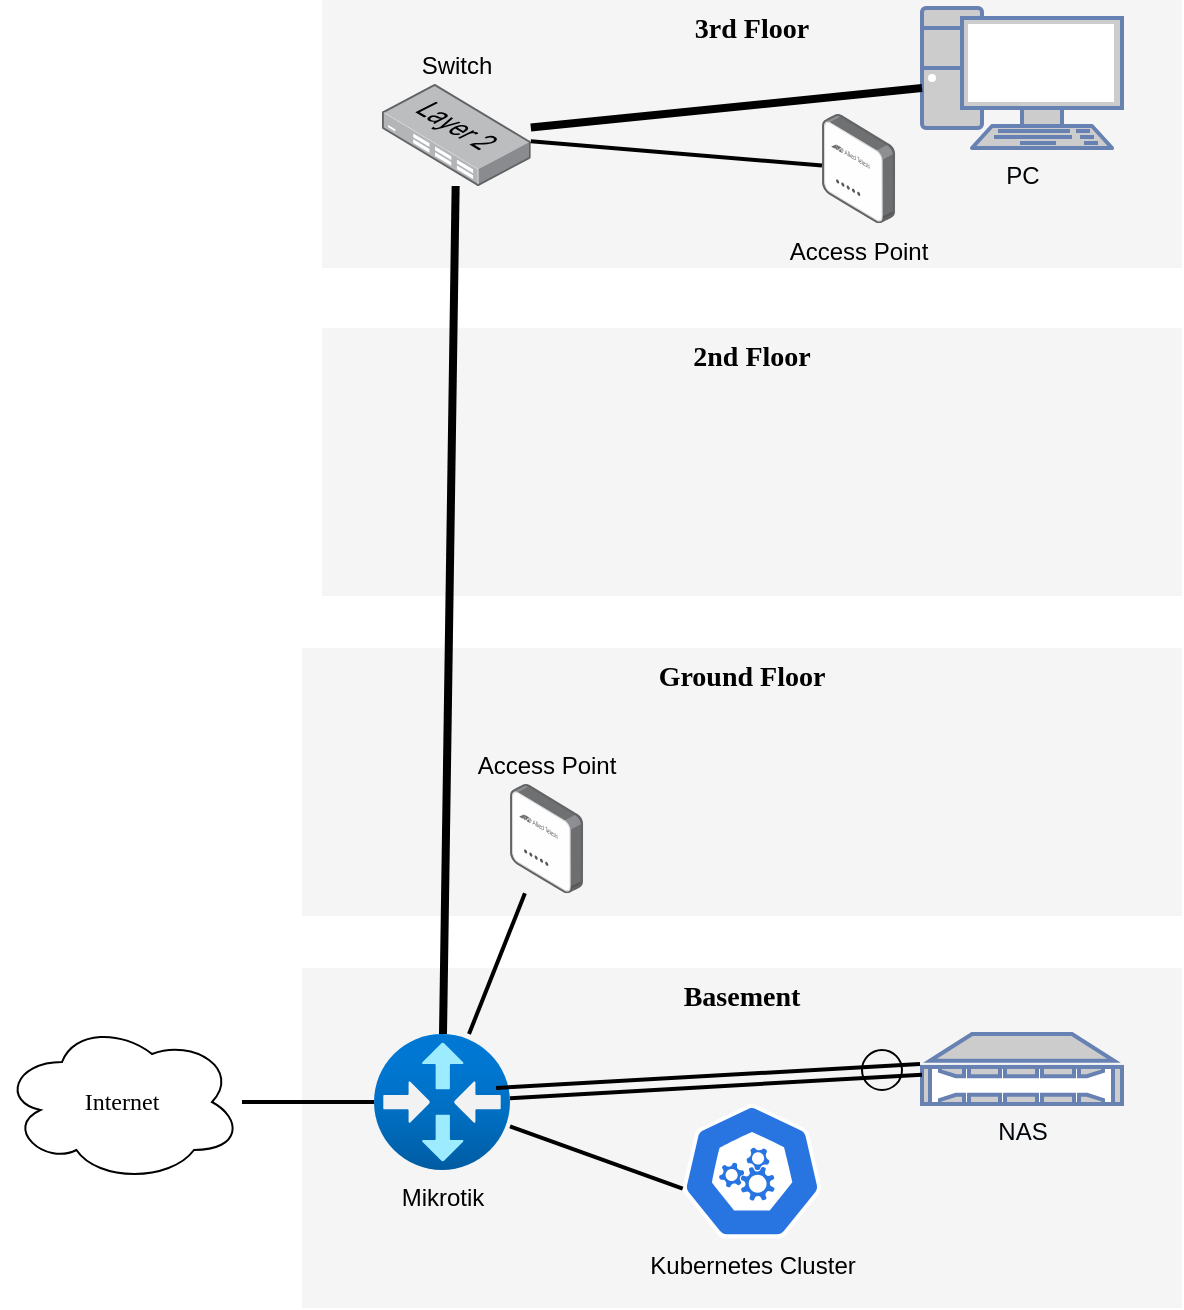 <mxfile version="24.7.16">
  <diagram name="Page-1" id="c37626ed-c26b-45fb-9056-f9ebc6bb27b6">
    <mxGraphModel dx="1413" dy="962" grid="1" gridSize="10" guides="1" tooltips="1" connect="1" arrows="1" fold="1" page="1" pageScale="1" pageWidth="1100" pageHeight="850" background="none" math="0" shadow="0">
      <root>
        <mxCell id="0" />
        <mxCell id="1" parent="0" />
        <mxCell id="Q-Qc9O3scF0apSwV8L8P-4" value="Basement" style="whiteSpace=wrap;html=1;rounded=0;shadow=0;comic=0;strokeWidth=1;fontFamily=Verdana;fontSize=14;fillColor=#f5f5f5;strokeColor=none;verticalAlign=top;fontStyle=1" vertex="1" parent="1">
          <mxGeometry x="340" y="552" width="440" height="170" as="geometry" />
        </mxCell>
        <mxCell id="1c7a67bf8fd3230f-83" value="3rd Floor" style="whiteSpace=wrap;html=1;rounded=0;shadow=0;comic=0;strokeWidth=1;fontFamily=Verdana;fontSize=14;fillColor=#f5f5f5;strokeColor=none;verticalAlign=top;fontStyle=1" parent="1" vertex="1">
          <mxGeometry x="350" y="68" width="430" height="134" as="geometry" />
        </mxCell>
        <mxCell id="1c7a67bf8fd3230f-15" value="Internet" style="ellipse;shape=cloud;whiteSpace=wrap;html=1;rounded=0;shadow=0;comic=0;strokeWidth=1;fontFamily=Verdana;fontSize=12;" parent="1" vertex="1">
          <mxGeometry x="190" y="579" width="120" height="80" as="geometry" />
        </mxCell>
        <mxCell id="1c7a67bf8fd3230f-52" style="edgeStyle=none;html=1;labelBackgroundColor=none;startFill=0;endArrow=none;endFill=0;strokeWidth=2;fontFamily=Verdana;fontSize=12;" parent="1" source="Q-Qc9O3scF0apSwV8L8P-5" target="1c7a67bf8fd3230f-15" edge="1">
          <mxGeometry relative="1" as="geometry">
            <mxPoint x="104.517" y="404" as="sourcePoint" />
          </mxGeometry>
        </mxCell>
        <mxCell id="Q-Qc9O3scF0apSwV8L8P-1" value="2nd Floor" style="whiteSpace=wrap;html=1;rounded=0;shadow=0;comic=0;strokeWidth=1;fontFamily=Verdana;fontSize=14;fillColor=#f5f5f5;strokeColor=none;verticalAlign=top;fontStyle=1" vertex="1" parent="1">
          <mxGeometry x="350" y="232" width="430" height="134" as="geometry" />
        </mxCell>
        <mxCell id="Q-Qc9O3scF0apSwV8L8P-2" value="Ground Floor" style="whiteSpace=wrap;html=1;rounded=0;shadow=0;comic=0;strokeWidth=1;fontFamily=Verdana;fontSize=14;fillColor=#f5f5f5;strokeColor=none;verticalAlign=top;fontStyle=1" vertex="1" parent="1">
          <mxGeometry x="340" y="392" width="440" height="134" as="geometry" />
        </mxCell>
        <mxCell id="Q-Qc9O3scF0apSwV8L8P-5" value="&lt;div&gt;Mikrotik&lt;/div&gt;" style="image;aspect=fixed;html=1;points=[];align=center;fontSize=12;image=img/lib/azure2/networking/Virtual_Router.svg;labelBackgroundColor=none;" vertex="1" parent="1">
          <mxGeometry x="376" y="585" width="68" height="68" as="geometry" />
        </mxCell>
        <mxCell id="Q-Qc9O3scF0apSwV8L8P-8" value="Kubernetes Cluster" style="aspect=fixed;sketch=0;html=1;dashed=0;whitespace=wrap;verticalLabelPosition=bottom;verticalAlign=top;fillColor=#2875E2;strokeColor=#ffffff;points=[[0.005,0.63,0],[0.1,0.2,0],[0.9,0.2,0],[0.5,0,0],[0.995,0.63,0],[0.72,0.99,0],[0.5,1,0],[0.28,0.99,0]];shape=mxgraph.kubernetes.icon2;prIcon=api" vertex="1" parent="1">
          <mxGeometry x="530" y="620" width="70" height="67.2" as="geometry" />
        </mxCell>
        <mxCell id="Q-Qc9O3scF0apSwV8L8P-9" style="edgeStyle=none;html=1;labelBackgroundColor=none;startFill=0;endArrow=none;endFill=0;strokeWidth=2;fontFamily=Verdana;fontSize=12;entryX=0.005;entryY=0.63;entryDx=0;entryDy=0;entryPerimeter=0;" edge="1" parent="1" source="Q-Qc9O3scF0apSwV8L8P-5" target="Q-Qc9O3scF0apSwV8L8P-8">
          <mxGeometry relative="1" as="geometry">
            <mxPoint x="434" y="620" as="sourcePoint" />
            <mxPoint x="320" y="629" as="targetPoint" />
          </mxGeometry>
        </mxCell>
        <mxCell id="Q-Qc9O3scF0apSwV8L8P-11" value="Access Point" style="image;points=[];aspect=fixed;html=1;align=center;shadow=0;dashed=0;image=img/lib/allied_telesis/wireless/Access_Point_Indoor.svg;labelBackgroundColor=none;labelPosition=center;verticalLabelPosition=top;verticalAlign=bottom;" vertex="1" parent="1">
          <mxGeometry x="444" y="460.0" width="36.6" height="54.6" as="geometry" />
        </mxCell>
        <mxCell id="Q-Qc9O3scF0apSwV8L8P-12" style="edgeStyle=none;html=1;labelBackgroundColor=none;startFill=0;endArrow=none;endFill=0;strokeWidth=2;fontFamily=Verdana;fontSize=12;" edge="1" parent="1" source="Q-Qc9O3scF0apSwV8L8P-5" target="Q-Qc9O3scF0apSwV8L8P-11">
          <mxGeometry relative="1" as="geometry">
            <mxPoint x="380" y="629" as="sourcePoint" />
            <mxPoint x="320" y="629" as="targetPoint" />
          </mxGeometry>
        </mxCell>
        <mxCell id="Q-Qc9O3scF0apSwV8L8P-14" value="Switch" style="image;points=[];aspect=fixed;html=1;align=center;shadow=0;dashed=0;image=img/lib/allied_telesis/switch/Switch_24_port_L2.svg;labelBackgroundColor=none;labelPosition=center;verticalLabelPosition=top;verticalAlign=bottom;" vertex="1" parent="1">
          <mxGeometry x="380" y="110" width="74.4" height="51" as="geometry" />
        </mxCell>
        <mxCell id="Q-Qc9O3scF0apSwV8L8P-15" style="edgeStyle=none;html=1;labelBackgroundColor=none;startFill=0;endArrow=none;endFill=0;strokeWidth=4;fontFamily=Verdana;fontSize=19;" edge="1" parent="1" source="Q-Qc9O3scF0apSwV8L8P-5" target="Q-Qc9O3scF0apSwV8L8P-14">
          <mxGeometry relative="1" as="geometry">
            <mxPoint x="429" y="595" as="sourcePoint" />
            <mxPoint x="476" y="487" as="targetPoint" />
          </mxGeometry>
        </mxCell>
        <mxCell id="Q-Qc9O3scF0apSwV8L8P-16" value="Access Point" style="image;points=[];aspect=fixed;html=1;align=center;shadow=0;dashed=0;image=img/lib/allied_telesis/wireless/Access_Point_Indoor.svg;labelBackgroundColor=none;" vertex="1" parent="1">
          <mxGeometry x="600" y="125" width="36.6" height="54.6" as="geometry" />
        </mxCell>
        <mxCell id="Q-Qc9O3scF0apSwV8L8P-17" value="PC" style="fontColor=#000305;verticalAlign=top;verticalLabelPosition=bottom;labelPosition=center;align=center;html=1;outlineConnect=0;fillColor=#CCCCCC;strokeColor=#6881B3;gradientColor=none;gradientDirection=north;strokeWidth=2;shape=mxgraph.networks.pc;" vertex="1" parent="1">
          <mxGeometry x="650" y="72" width="100" height="70" as="geometry" />
        </mxCell>
        <mxCell id="Q-Qc9O3scF0apSwV8L8P-18" style="edgeStyle=none;html=1;labelBackgroundColor=none;startFill=0;endArrow=none;endFill=0;strokeWidth=4;fontFamily=Verdana;fontSize=12;" edge="1" parent="1" source="Q-Qc9O3scF0apSwV8L8P-17" target="Q-Qc9O3scF0apSwV8L8P-14">
          <mxGeometry relative="1" as="geometry">
            <mxPoint x="448" y="631" as="sourcePoint" />
            <mxPoint x="560" y="637" as="targetPoint" />
          </mxGeometry>
        </mxCell>
        <mxCell id="Q-Qc9O3scF0apSwV8L8P-19" style="edgeStyle=none;html=1;labelBackgroundColor=none;startFill=0;endArrow=none;endFill=0;strokeWidth=2;fontFamily=Verdana;fontSize=12;" edge="1" parent="1" source="Q-Qc9O3scF0apSwV8L8P-16" target="Q-Qc9O3scF0apSwV8L8P-14">
          <mxGeometry relative="1" as="geometry">
            <mxPoint x="580" y="132" as="sourcePoint" />
            <mxPoint x="464" y="142" as="targetPoint" />
          </mxGeometry>
        </mxCell>
        <mxCell id="Q-Qc9O3scF0apSwV8L8P-20" value="NAS" style="fontColor=#00060D;verticalAlign=top;verticalLabelPosition=bottom;labelPosition=center;align=center;html=1;outlineConnect=0;fillColor=#CCCCCC;strokeColor=#6881B3;gradientColor=none;gradientDirection=north;strokeWidth=2;shape=mxgraph.networks.nas_filer;" vertex="1" parent="1">
          <mxGeometry x="650" y="585" width="100" height="35" as="geometry" />
        </mxCell>
        <mxCell id="Q-Qc9O3scF0apSwV8L8P-21" value="" style="edgeStyle=none;html=1;labelBackgroundColor=none;startFill=0;endArrow=none;endFill=0;strokeWidth=2;fontFamily=Verdana;fontSize=12;" edge="1" parent="1" source="Q-Qc9O3scF0apSwV8L8P-5" target="Q-Qc9O3scF0apSwV8L8P-20">
          <mxGeometry relative="1" as="geometry">
            <mxPoint x="448" y="637" as="sourcePoint" />
            <mxPoint x="540" y="657" as="targetPoint" />
          </mxGeometry>
        </mxCell>
        <mxCell id="Q-Qc9O3scF0apSwV8L8P-22" value="" style="edgeStyle=none;html=1;labelBackgroundColor=none;startFill=0;endArrow=none;endFill=0;strokeWidth=2;fontFamily=Verdana;fontSize=12;" edge="1" parent="1">
          <mxGeometry relative="1" as="geometry">
            <mxPoint x="437" y="612" as="sourcePoint" />
            <mxPoint x="649" y="600" as="targetPoint" />
          </mxGeometry>
        </mxCell>
        <mxCell id="Q-Qc9O3scF0apSwV8L8P-23" value="" style="ellipse;whiteSpace=wrap;html=1;aspect=fixed;fillColor=none;" vertex="1" parent="1">
          <mxGeometry x="620" y="593" width="20" height="20" as="geometry" />
        </mxCell>
      </root>
    </mxGraphModel>
  </diagram>
</mxfile>
